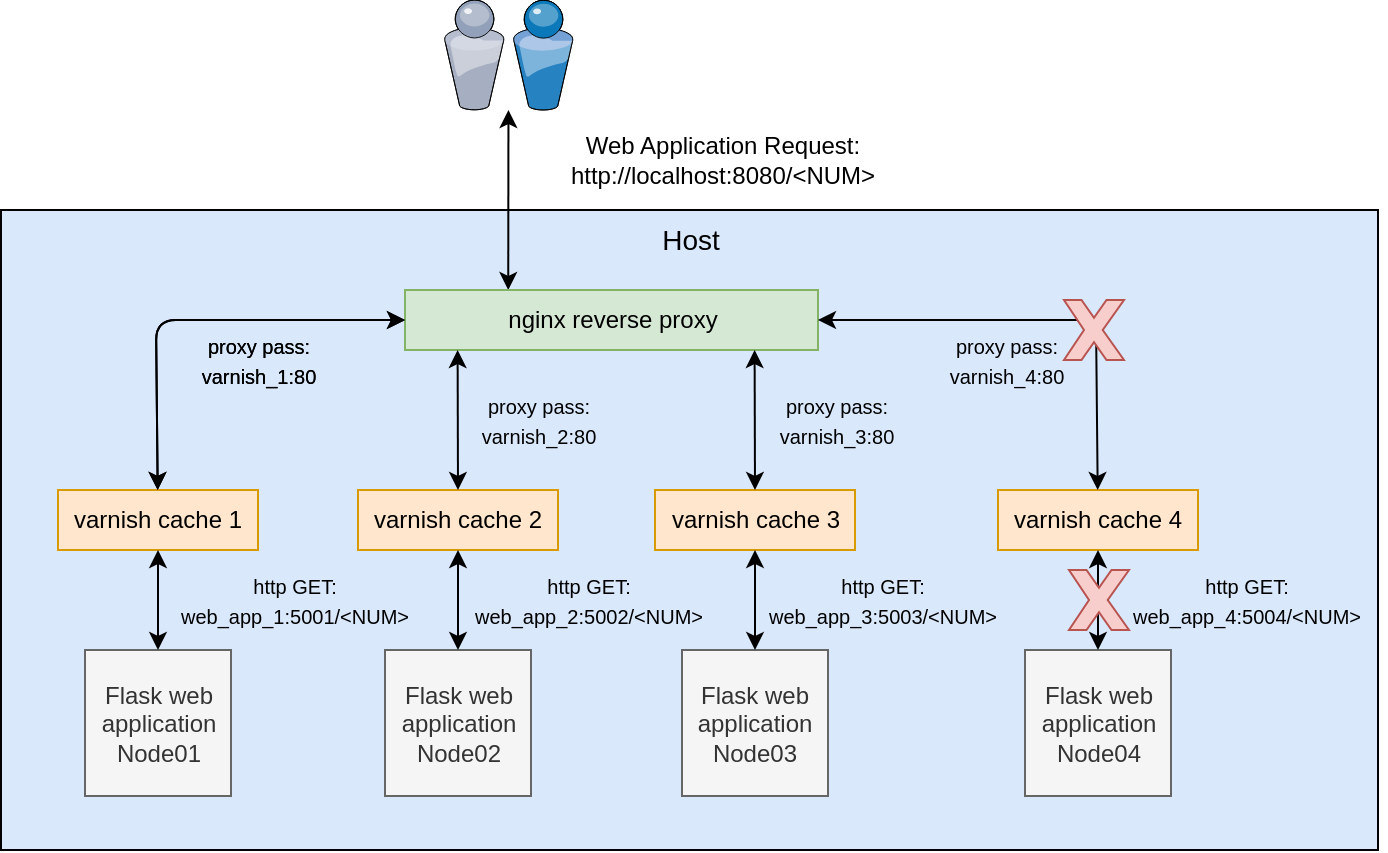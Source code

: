 <mxfile version="14.6.3" type="device"><diagram name="Page-1" id="e3a06f82-3646-2815-327d-82caf3d4e204"><mxGraphModel dx="981" dy="526" grid="1" gridSize="10" guides="1" tooltips="1" connect="1" arrows="1" fold="1" page="1" pageScale="1.5" pageWidth="1169" pageHeight="826" background="none" math="0" shadow="0"><root><mxCell id="0" style=";html=1;"/><mxCell id="1" style=";html=1;" parent="0"/><mxCell id="6a7d8f32e03d9370-58" value="Host" style="whiteSpace=wrap;html=1;fillColor=#dae8fc;fontSize=14;verticalAlign=top;" parent="1" vertex="1"><mxGeometry x="481.5" y="290" width="688.5" height="320" as="geometry"/></mxCell><mxCell id="x1QHgHqs99vp4-y2KGeg-4" value="" style="verticalLabelPosition=bottom;aspect=fixed;html=1;verticalAlign=top;strokeColor=none;align=center;outlineConnect=0;shape=mxgraph.citrix.users;" parent="1" vertex="1"><mxGeometry x="703" y="185" width="64.5" height="55" as="geometry"/></mxCell><mxCell id="x1QHgHqs99vp4-y2KGeg-6" value="Flask web application Node01" style="whiteSpace=wrap;html=1;aspect=fixed;fillColor=#f5f5f5;strokeColor=#666666;fontColor=#333333;" parent="1" vertex="1"><mxGeometry x="523.5" y="510" width="73" height="73" as="geometry"/></mxCell><mxCell id="x1QHgHqs99vp4-y2KGeg-10" value="Web Application Request:&lt;br&gt;http://localhost:8080/&amp;lt;NUM&amp;gt;" style="text;html=1;resizable=0;autosize=1;align=center;verticalAlign=middle;points=[];fillColor=none;strokeColor=none;rounded=0;" parent="1" vertex="1"><mxGeometry x="756.5" y="250" width="170" height="30" as="geometry"/></mxCell><mxCell id="KZ7dhrdo7ftrQ3y7fjoT-3" value="" style="endArrow=classic;startArrow=classic;html=1;entryX=0.25;entryY=0;entryDx=0;entryDy=0;" parent="1" source="x1QHgHqs99vp4-y2KGeg-4" target="HV84XJmq9QCsGXF9Mv1g-1" edge="1"><mxGeometry width="50" height="50" relative="1" as="geometry"><mxPoint x="410" y="470" as="sourcePoint"/><mxPoint x="747.28" y="320.4" as="targetPoint"/></mxGeometry></mxCell><mxCell id="KZ7dhrdo7ftrQ3y7fjoT-8" value="&lt;font style=&quot;font-size: 10px&quot;&gt;http GET:&lt;br&gt;web_app_1:5001/&amp;lt;NUM&amp;gt;&lt;/font&gt;" style="text;html=1;resizable=0;autosize=1;align=center;verticalAlign=middle;points=[];fillColor=none;strokeColor=none;rounded=0;rotation=0;" parent="1" vertex="1"><mxGeometry x="558" y="470" width="140" height="30" as="geometry"/></mxCell><mxCell id="KZ7dhrdo7ftrQ3y7fjoT-10" value="&lt;font style=&quot;font-size: 10px&quot;&gt;proxy pass:&lt;br&gt;varnish_1:80&lt;/font&gt;" style="text;html=1;resizable=0;autosize=1;align=center;verticalAlign=middle;points=[];fillColor=none;strokeColor=none;rounded=0;rotation=0;" parent="1" vertex="1"><mxGeometry x="570" y="350" width="80" height="30" as="geometry"/></mxCell><mxCell id="HV84XJmq9QCsGXF9Mv1g-1" value="nginx reverse proxy" style="rounded=0;whiteSpace=wrap;html=1;fillColor=#d5e8d4;strokeColor=#82b366;" parent="1" vertex="1"><mxGeometry x="683.5" y="330" width="206.5" height="30" as="geometry"/></mxCell><mxCell id="HV84XJmq9QCsGXF9Mv1g-2" value="varnish cache 1" style="rounded=0;whiteSpace=wrap;html=1;fillColor=#ffe6cc;strokeColor=#d79b00;" parent="1" vertex="1"><mxGeometry x="510" y="430" width="100" height="30" as="geometry"/></mxCell><mxCell id="HV84XJmq9QCsGXF9Mv1g-5" value="" style="endArrow=classic;startArrow=classic;html=1;exitX=0;exitY=0.5;exitDx=0;exitDy=0;" parent="1" source="HV84XJmq9QCsGXF9Mv1g-1" target="HV84XJmq9QCsGXF9Mv1g-2" edge="1"><mxGeometry width="50" height="50" relative="1" as="geometry"><mxPoint x="879.999" y="340.0" as="sourcePoint"/><mxPoint x="975.575" y="464.87" as="targetPoint"/><Array as="points"><mxPoint x="559" y="345"/></Array></mxGeometry></mxCell><mxCell id="hOXkD0BJ_YE8z8it3Bti-5" value="" style="endArrow=classic;startArrow=classic;html=1;exitX=0.5;exitY=1;exitDx=0;exitDy=0;entryX=0.5;entryY=0;entryDx=0;entryDy=0;" edge="1" parent="1" source="HV84XJmq9QCsGXF9Mv1g-2" target="x1QHgHqs99vp4-y2KGeg-6"><mxGeometry width="50" height="50" relative="1" as="geometry"><mxPoint x="565.3" y="460" as="sourcePoint"/><mxPoint x="565" y="540" as="targetPoint"/></mxGeometry></mxCell><mxCell id="hOXkD0BJ_YE8z8it3Bti-8" value="Flask web application Node02" style="whiteSpace=wrap;html=1;aspect=fixed;fillColor=#f5f5f5;strokeColor=#666666;fontColor=#333333;" vertex="1" parent="1"><mxGeometry x="673.5" y="510" width="73" height="73" as="geometry"/></mxCell><mxCell id="hOXkD0BJ_YE8z8it3Bti-9" value="&lt;font style=&quot;font-size: 10px&quot;&gt;http GET:&lt;br&gt;web_app_2:5002/&amp;lt;NUM&amp;gt;&lt;/font&gt;" style="text;html=1;resizable=0;autosize=1;align=center;verticalAlign=middle;points=[];fillColor=none;strokeColor=none;rounded=0;rotation=0;" vertex="1" parent="1"><mxGeometry x="705" y="470" width="140" height="30" as="geometry"/></mxCell><mxCell id="hOXkD0BJ_YE8z8it3Bti-10" value="&lt;font style=&quot;font-size: 10px&quot;&gt;proxy pass:&lt;br&gt;varnish_2:80&lt;/font&gt;" style="text;html=1;resizable=0;autosize=1;align=center;verticalAlign=middle;points=[];fillColor=none;strokeColor=none;rounded=0;rotation=0;" vertex="1" parent="1"><mxGeometry x="710" y="380" width="80" height="30" as="geometry"/></mxCell><mxCell id="hOXkD0BJ_YE8z8it3Bti-11" value="varnish cache 2" style="rounded=0;whiteSpace=wrap;html=1;fillColor=#ffe6cc;strokeColor=#d79b00;" vertex="1" parent="1"><mxGeometry x="660" y="430" width="100" height="30" as="geometry"/></mxCell><mxCell id="hOXkD0BJ_YE8z8it3Bti-13" value="" style="endArrow=classic;startArrow=classic;html=1;exitX=0.5;exitY=1;exitDx=0;exitDy=0;entryX=0.5;entryY=0;entryDx=0;entryDy=0;" edge="1" parent="1" source="hOXkD0BJ_YE8z8it3Bti-11" target="hOXkD0BJ_YE8z8it3Bti-8"><mxGeometry width="50" height="50" relative="1" as="geometry"><mxPoint x="715.3" y="460" as="sourcePoint"/><mxPoint x="715" y="540" as="targetPoint"/></mxGeometry></mxCell><mxCell id="hOXkD0BJ_YE8z8it3Bti-14" value="" style="endArrow=classic;startArrow=classic;html=1;entryX=0.5;entryY=0;entryDx=0;entryDy=0;" edge="1" parent="1" target="hOXkD0BJ_YE8z8it3Bti-11"><mxGeometry width="50" height="50" relative="1" as="geometry"><mxPoint x="709.8" y="360" as="sourcePoint"/><mxPoint x="709" y="470" as="targetPoint"/></mxGeometry></mxCell><mxCell id="hOXkD0BJ_YE8z8it3Bti-16" value="Flask web application Node03" style="whiteSpace=wrap;html=1;aspect=fixed;fillColor=#f5f5f5;strokeColor=#666666;fontColor=#333333;" vertex="1" parent="1"><mxGeometry x="822" y="510" width="73" height="73" as="geometry"/></mxCell><mxCell id="hOXkD0BJ_YE8z8it3Bti-17" value="&lt;font style=&quot;font-size: 10px&quot;&gt;http GET:&lt;br&gt;web_app_3:5003/&amp;lt;NUM&amp;gt;&lt;/font&gt;" style="text;html=1;resizable=0;autosize=1;align=center;verticalAlign=middle;points=[];fillColor=none;strokeColor=none;rounded=0;rotation=0;" vertex="1" parent="1"><mxGeometry x="852" y="470" width="140" height="30" as="geometry"/></mxCell><mxCell id="hOXkD0BJ_YE8z8it3Bti-18" value="&lt;font style=&quot;font-size: 10px&quot;&gt;proxy pass:&lt;br&gt;varnish_3:80&lt;/font&gt;" style="text;html=1;resizable=0;autosize=1;align=center;verticalAlign=middle;points=[];fillColor=none;strokeColor=none;rounded=0;rotation=0;" vertex="1" parent="1"><mxGeometry x="858.5" y="380" width="80" height="30" as="geometry"/></mxCell><mxCell id="hOXkD0BJ_YE8z8it3Bti-19" value="varnish cache 3" style="rounded=0;whiteSpace=wrap;html=1;fillColor=#ffe6cc;strokeColor=#d79b00;" vertex="1" parent="1"><mxGeometry x="808.5" y="430" width="100" height="30" as="geometry"/></mxCell><mxCell id="hOXkD0BJ_YE8z8it3Bti-20" value="" style="endArrow=classic;startArrow=classic;html=1;exitX=0.5;exitY=1;exitDx=0;exitDy=0;entryX=0.5;entryY=0;entryDx=0;entryDy=0;" edge="1" parent="1" source="hOXkD0BJ_YE8z8it3Bti-19" target="hOXkD0BJ_YE8z8it3Bti-16"><mxGeometry width="50" height="50" relative="1" as="geometry"><mxPoint x="863.8" y="460" as="sourcePoint"/><mxPoint x="863.5" y="540" as="targetPoint"/></mxGeometry></mxCell><mxCell id="hOXkD0BJ_YE8z8it3Bti-21" value="" style="endArrow=classic;startArrow=classic;html=1;entryX=0.5;entryY=0;entryDx=0;entryDy=0;" edge="1" parent="1" target="hOXkD0BJ_YE8z8it3Bti-19"><mxGeometry width="50" height="50" relative="1" as="geometry"><mxPoint x="858.3" y="360" as="sourcePoint"/><mxPoint x="857.5" y="470" as="targetPoint"/></mxGeometry></mxCell><mxCell id="hOXkD0BJ_YE8z8it3Bti-22" value="&lt;font style=&quot;font-size: 10px&quot;&gt;proxy pass:&lt;br&gt;varnish_1:80&lt;/font&gt;" style="text;html=1;resizable=0;autosize=1;align=center;verticalAlign=middle;points=[];fillColor=none;strokeColor=none;rounded=0;rotation=0;" vertex="1" parent="1"><mxGeometry x="570" y="350" width="80" height="30" as="geometry"/></mxCell><mxCell id="hOXkD0BJ_YE8z8it3Bti-23" value="" style="endArrow=classic;startArrow=classic;html=1;exitX=0;exitY=0.5;exitDx=0;exitDy=0;" edge="1" parent="1"><mxGeometry width="50" height="50" relative="1" as="geometry"><mxPoint x="683.5" y="345.0" as="sourcePoint"/><mxPoint x="559.85" y="430.0" as="targetPoint"/><Array as="points"><mxPoint x="559" y="345"/></Array></mxGeometry></mxCell><mxCell id="hOXkD0BJ_YE8z8it3Bti-24" value="Flask web application Node04" style="whiteSpace=wrap;html=1;aspect=fixed;fillColor=#f5f5f5;strokeColor=#666666;fontColor=#333333;" vertex="1" parent="1"><mxGeometry x="993.5" y="510" width="73" height="73" as="geometry"/></mxCell><mxCell id="hOXkD0BJ_YE8z8it3Bti-25" value="&lt;font style=&quot;font-size: 10px&quot;&gt;http GET:&lt;br&gt;web_app_4:5004/&amp;lt;NUM&amp;gt;&lt;/font&gt;" style="text;html=1;resizable=0;autosize=1;align=center;verticalAlign=middle;points=[];fillColor=none;strokeColor=none;rounded=0;rotation=0;" vertex="1" parent="1"><mxGeometry x="1034" y="470" width="140" height="30" as="geometry"/></mxCell><mxCell id="hOXkD0BJ_YE8z8it3Bti-26" value="varnish cache 4" style="rounded=0;whiteSpace=wrap;html=1;fillColor=#ffe6cc;strokeColor=#d79b00;" vertex="1" parent="1"><mxGeometry x="980" y="430" width="100" height="30" as="geometry"/></mxCell><mxCell id="hOXkD0BJ_YE8z8it3Bti-27" value="" style="endArrow=classic;startArrow=classic;html=1;exitX=0.5;exitY=1;exitDx=0;exitDy=0;entryX=0.5;entryY=0;entryDx=0;entryDy=0;" edge="1" parent="1" source="hOXkD0BJ_YE8z8it3Bti-26" target="hOXkD0BJ_YE8z8it3Bti-24"><mxGeometry width="50" height="50" relative="1" as="geometry"><mxPoint x="1035.3" y="460" as="sourcePoint"/><mxPoint x="1035" y="540" as="targetPoint"/></mxGeometry></mxCell><mxCell id="hOXkD0BJ_YE8z8it3Bti-28" value="&lt;font style=&quot;font-size: 10px&quot;&gt;proxy pass:&lt;br&gt;varnish_4:80&lt;/font&gt;" style="text;html=1;resizable=0;autosize=1;align=center;verticalAlign=middle;points=[];fillColor=none;strokeColor=none;rounded=0;rotation=0;" vertex="1" parent="1"><mxGeometry x="944" y="350" width="80" height="30" as="geometry"/></mxCell><mxCell id="hOXkD0BJ_YE8z8it3Bti-29" value="" style="endArrow=classic;startArrow=classic;html=1;exitX=1;exitY=0.5;exitDx=0;exitDy=0;" edge="1" parent="1" source="HV84XJmq9QCsGXF9Mv1g-1"><mxGeometry width="50" height="50" relative="1" as="geometry"><mxPoint x="1153.5" y="345.0" as="sourcePoint"/><mxPoint x="1029.85" y="430.0" as="targetPoint"/><Array as="points"><mxPoint x="1029" y="345"/></Array></mxGeometry></mxCell><mxCell id="hOXkD0BJ_YE8z8it3Bti-31" value="" style="verticalLabelPosition=bottom;verticalAlign=top;html=1;shape=mxgraph.basic.x;fillColor=#f8cecc;strokeColor=#b85450;" vertex="1" parent="1"><mxGeometry x="1013" y="335" width="30" height="30" as="geometry"/></mxCell><mxCell id="hOXkD0BJ_YE8z8it3Bti-35" value="" style="verticalLabelPosition=bottom;verticalAlign=top;html=1;shape=mxgraph.basic.x;fillColor=#f8cecc;strokeColor=#b85450;" vertex="1" parent="1"><mxGeometry x="1015.5" y="470" width="30" height="30" as="geometry"/></mxCell></root></mxGraphModel></diagram></mxfile>
